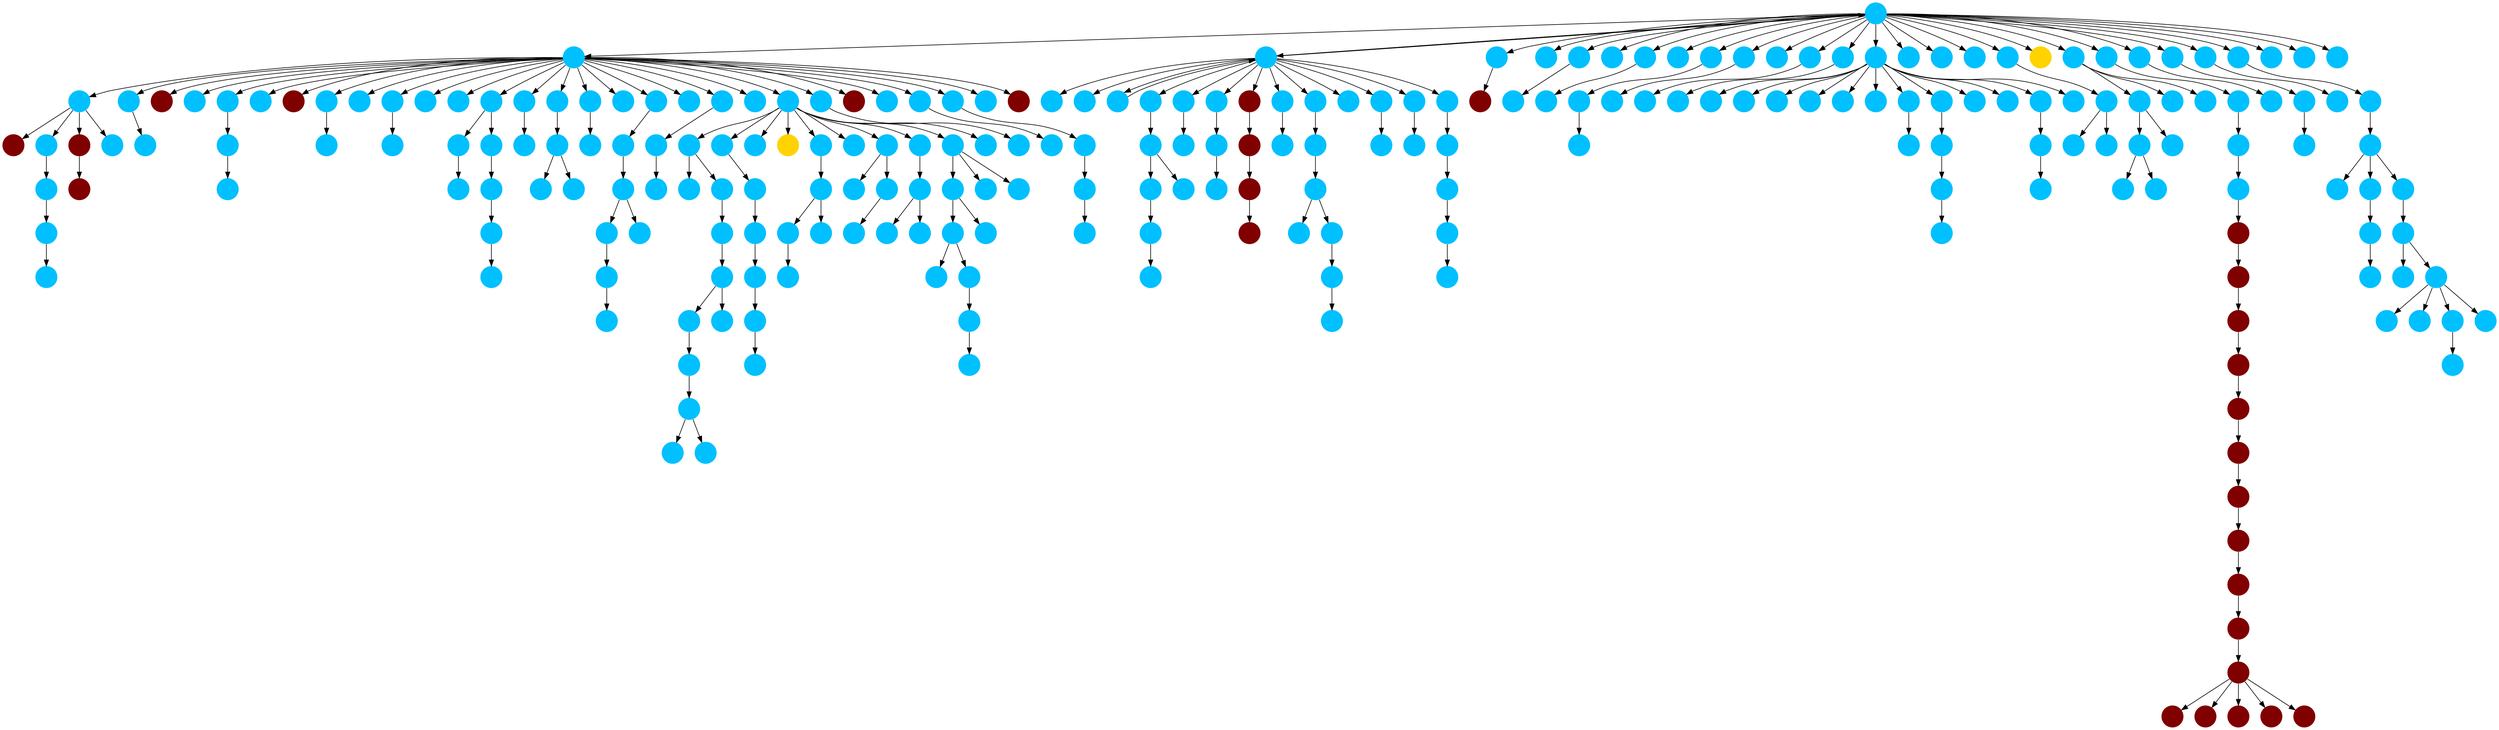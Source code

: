 digraph{
0 [tooltip = "H", penwidth = 0, style = filled, fillcolor = "#00c0ff", shape = circle, label = ""]
1 [tooltip = "H", penwidth = 0, style = filled, fillcolor = "#00c0ff", shape = circle, label = ""]
2 [tooltip = "H", penwidth = 0, style = filled, fillcolor = "#00c0ff", shape = circle, label = ""]
3 [tooltip = "H", penwidth = 0, style = filled, fillcolor = "#00c0ff", shape = circle, label = ""]
4 [tooltip = "H", penwidth = 0, style = filled, fillcolor = "#00c0ff", shape = circle, label = ""]
5 [tooltip = "H", penwidth = 0, style = filled, fillcolor = "#00c0ff", shape = circle, label = ""]
6 [tooltip = "H", penwidth = 0, style = filled, fillcolor = "#00c0ff", shape = circle, label = ""]
7 [tooltip = "H", penwidth = 0, style = filled, fillcolor = "#00c0ff", shape = circle, label = ""]
8 [tooltip = "Y", penwidth = 0, style = filled, fillcolor = "#800000", shape = circle, label = ""]
9 [tooltip = "H", penwidth = 0, style = filled, fillcolor = "#00c0ff", shape = circle, label = ""]
10 [tooltip = "H", penwidth = 0, style = filled, fillcolor = "#00c0ff", shape = circle, label = ""]
11 [tooltip = "H", penwidth = 0, style = filled, fillcolor = "#00c0ff", shape = circle, label = ""]
12 [tooltip = "H", penwidth = 0, style = filled, fillcolor = "#00c0ff", shape = circle, label = ""]
13 [tooltip = "H", penwidth = 0, style = filled, fillcolor = "#00c0ff", shape = circle, label = ""]
14 [tooltip = "H", penwidth = 0, style = filled, fillcolor = "#00c0ff", shape = circle, label = ""]
15 [tooltip = "H", penwidth = 0, style = filled, fillcolor = "#00c0ff", shape = circle, label = ""]
16 [tooltip = "H", penwidth = 0, style = filled, fillcolor = "#00c0ff", shape = circle, label = ""]
17 [tooltip = "Y", penwidth = 0, style = filled, fillcolor = "#800000", shape = circle, label = ""]
18 [tooltip = "H", penwidth = 0, style = filled, fillcolor = "#00c0ff", shape = circle, label = ""]
19 [tooltip = "H", penwidth = 0, style = filled, fillcolor = "#00c0ff", shape = circle, label = ""]
20 [tooltip = "H", penwidth = 0, style = filled, fillcolor = "#00c0ff", shape = circle, label = ""]
21 [tooltip = "H", penwidth = 0, style = filled, fillcolor = "#00c0ff", shape = circle, label = ""]
22 [tooltip = "H", penwidth = 0, style = filled, fillcolor = "#00c0ff", shape = circle, label = ""]
23 [tooltip = "H", penwidth = 0, style = filled, fillcolor = "#00c0ff", shape = circle, label = ""]
24 [tooltip = "H", penwidth = 0, style = filled, fillcolor = "#00c0ff", shape = circle, label = ""]
25 [tooltip = "H", penwidth = 0, style = filled, fillcolor = "#00c0ff", shape = circle, label = ""]
26 [tooltip = "H", penwidth = 0, style = filled, fillcolor = "#00c0ff", shape = circle, label = ""]
27 [tooltip = "H", penwidth = 0, style = filled, fillcolor = "#00c0ff", shape = circle, label = ""]
28 [tooltip = "H", penwidth = 0, style = filled, fillcolor = "#00c0ff", shape = circle, label = ""]
29 [tooltip = "H", penwidth = 0, style = filled, fillcolor = "#00c0ff", shape = circle, label = ""]
30 [tooltip = "H", penwidth = 0, style = filled, fillcolor = "#00c0ff", shape = circle, label = ""]
31 [tooltip = "H", penwidth = 0, style = filled, fillcolor = "#00c0ff", shape = circle, label = ""]
32 [tooltip = "H", penwidth = 0, style = filled, fillcolor = "#00c0ff", shape = circle, label = ""]
33 [tooltip = "H", penwidth = 0, style = filled, fillcolor = "#00c0ff", shape = circle, label = ""]
34 [tooltip = "H", penwidth = 0, style = filled, fillcolor = "#00c0ff", shape = circle, label = ""]
35 [tooltip = "H", penwidth = 0, style = filled, fillcolor = "#00c0ff", shape = circle, label = ""]
36 [tooltip = "H", penwidth = 0, style = filled, fillcolor = "#00c0ff", shape = circle, label = ""]
37 [tooltip = "H", penwidth = 0, style = filled, fillcolor = "#00c0ff", shape = circle, label = ""]
38 [tooltip = "H", penwidth = 0, style = filled, fillcolor = "#00c0ff", shape = circle, label = ""]
39 [tooltip = "H", penwidth = 0, style = filled, fillcolor = "#00c0ff", shape = circle, label = ""]
40 [tooltip = "Y", penwidth = 0, style = filled, fillcolor = "#800000", shape = circle, label = ""]
41 [tooltip = "H", penwidth = 0, style = filled, fillcolor = "#00c0ff", shape = circle, label = ""]
42 [tooltip = "H", penwidth = 0, style = filled, fillcolor = "#00c0ff", shape = circle, label = ""]
43 [tooltip = "H", penwidth = 0, style = filled, fillcolor = "#00c0ff", shape = circle, label = ""]
44 [tooltip = "H", penwidth = 0, style = filled, fillcolor = "#00c0ff", shape = circle, label = ""]
45 [tooltip = "H", penwidth = 0, style = filled, fillcolor = "#00c0ff", shape = circle, label = ""]
46 [tooltip = "H", penwidth = 0, style = filled, fillcolor = "#00c0ff", shape = circle, label = ""]
47 [tooltip = "H", penwidth = 0, style = filled, fillcolor = "#00c0ff", shape = circle, label = ""]
48 [tooltip = "H", penwidth = 0, style = filled, fillcolor = "#00c0ff", shape = circle, label = ""]
49 [tooltip = "H", penwidth = 0, style = filled, fillcolor = "#00c0ff", shape = circle, label = ""]
50 [tooltip = "H", penwidth = 0, style = filled, fillcolor = "#00c0ff", shape = circle, label = ""]
51 [tooltip = "H", penwidth = 0, style = filled, fillcolor = "#00c0ff", shape = circle, label = ""]
52 [tooltip = "H", penwidth = 0, style = filled, fillcolor = "#00c0ff", shape = circle, label = ""]
53 [tooltip = "Y", penwidth = 0, style = filled, fillcolor = "#800000", shape = circle, label = ""]
54 [tooltip = "Y", penwidth = 0, style = filled, fillcolor = "#800000", shape = circle, label = ""]
55 [tooltip = "H", penwidth = 0, style = filled, fillcolor = "#00c0ff", shape = circle, label = ""]
56 [tooltip = "H", penwidth = 0, style = filled, fillcolor = "#00c0ff", shape = circle, label = ""]
57 [tooltip = "H", penwidth = 0, style = filled, fillcolor = "#00c0ff", shape = circle, label = ""]
58 [tooltip = "H", penwidth = 0, style = filled, fillcolor = "#00c0ff", shape = circle, label = ""]
59 [tooltip = "H", penwidth = 0, style = filled, fillcolor = "#00c0ff", shape = circle, label = ""]
60 [tooltip = "Y", penwidth = 0, style = filled, fillcolor = "#800000", shape = circle, label = ""]
61 [tooltip = "H", penwidth = 0, style = filled, fillcolor = "#00c0ff", shape = circle, label = ""]
62 [tooltip = "H", penwidth = 0, style = filled, fillcolor = "#00c0ff", shape = circle, label = ""]
63 [tooltip = "H", penwidth = 0, style = filled, fillcolor = "#00c0ff", shape = circle, label = ""]
64 [tooltip = "H", penwidth = 0, style = filled, fillcolor = "#00c0ff", shape = circle, label = ""]
65 [tooltip = "H", penwidth = 0, style = filled, fillcolor = "#00c0ff", shape = circle, label = ""]
66 [tooltip = "H", penwidth = 0, style = filled, fillcolor = "#00c0ff", shape = circle, label = ""]
67 [tooltip = "H", penwidth = 0, style = filled, fillcolor = "#00c0ff", shape = circle, label = ""]
68 [tooltip = "H", penwidth = 0, style = filled, fillcolor = "#00c0ff", shape = circle, label = ""]
69 [tooltip = "H", penwidth = 0, style = filled, fillcolor = "#00c0ff", shape = circle, label = ""]
70 [tooltip = "H", penwidth = 0, style = filled, fillcolor = "#00c0ff", shape = circle, label = ""]
71 [tooltip = "H", penwidth = 0, style = filled, fillcolor = "#00c0ff", shape = circle, label = ""]
72 [tooltip = "H", penwidth = 0, style = filled, fillcolor = "#00c0ff", shape = circle, label = ""]
73 [tooltip = "H", penwidth = 0, style = filled, fillcolor = "#00c0ff", shape = circle, label = ""]
74 [tooltip = "H", penwidth = 0, style = filled, fillcolor = "#00c0ff", shape = circle, label = ""]
75 [tooltip = "H", penwidth = 0, style = filled, fillcolor = "#00c0ff", shape = circle, label = ""]
76 [tooltip = "H", penwidth = 0, style = filled, fillcolor = "#00c0ff", shape = circle, label = ""]
77 [tooltip = "H", penwidth = 0, style = filled, fillcolor = "#00c0ff", shape = circle, label = ""]
78 [tooltip = "H", penwidth = 0, style = filled, fillcolor = "#00c0ff", shape = circle, label = ""]
79 [tooltip = "H", penwidth = 0, style = filled, fillcolor = "#00c0ff", shape = circle, label = ""]
80 [tooltip = "H", penwidth = 0, style = filled, fillcolor = "#00c0ff", shape = circle, label = ""]
81 [tooltip = "H", penwidth = 0, style = filled, fillcolor = "#00c0ff", shape = circle, label = ""]
82 [tooltip = "H", penwidth = 0, style = filled, fillcolor = "#00c0ff", shape = circle, label = ""]
83 [tooltip = "H", penwidth = 0, style = filled, fillcolor = "#00c0ff", shape = circle, label = ""]
84 [tooltip = "Q", penwidth = 0, style = filled, fillcolor = "#ffd300", shape = circle, label = ""]
85 [tooltip = "Y", penwidth = 0, style = filled, fillcolor = "#800000", shape = circle, label = ""]
86 [tooltip = "H", penwidth = 0, style = filled, fillcolor = "#00c0ff", shape = circle, label = ""]
87 [tooltip = "H", penwidth = 0, style = filled, fillcolor = "#00c0ff", shape = circle, label = ""]
88 [tooltip = "H", penwidth = 0, style = filled, fillcolor = "#00c0ff", shape = circle, label = ""]
89 [tooltip = "H", penwidth = 0, style = filled, fillcolor = "#00c0ff", shape = circle, label = ""]
90 [tooltip = "H", penwidth = 0, style = filled, fillcolor = "#00c0ff", shape = circle, label = ""]
91 [tooltip = "H", penwidth = 0, style = filled, fillcolor = "#00c0ff", shape = circle, label = ""]
92 [tooltip = "H", penwidth = 0, style = filled, fillcolor = "#00c0ff", shape = circle, label = ""]
93 [tooltip = "H", penwidth = 0, style = filled, fillcolor = "#00c0ff", shape = circle, label = ""]
94 [tooltip = "H", penwidth = 0, style = filled, fillcolor = "#00c0ff", shape = circle, label = ""]
95 [tooltip = "H", penwidth = 0, style = filled, fillcolor = "#00c0ff", shape = circle, label = ""]
96 [tooltip = "H", penwidth = 0, style = filled, fillcolor = "#00c0ff", shape = circle, label = ""]
97 [tooltip = "H", penwidth = 0, style = filled, fillcolor = "#00c0ff", shape = circle, label = ""]
98 [tooltip = "H", penwidth = 0, style = filled, fillcolor = "#00c0ff", shape = circle, label = ""]
99 [tooltip = "H", penwidth = 0, style = filled, fillcolor = "#00c0ff", shape = circle, label = ""]
100 [tooltip = "H", penwidth = 0, style = filled, fillcolor = "#00c0ff", shape = circle, label = ""]
101 [tooltip = "H", penwidth = 0, style = filled, fillcolor = "#00c0ff", shape = circle, label = ""]
102 [tooltip = "H", penwidth = 0, style = filled, fillcolor = "#00c0ff", shape = circle, label = ""]
103 [tooltip = "H", penwidth = 0, style = filled, fillcolor = "#00c0ff", shape = circle, label = ""]
104 [tooltip = "H", penwidth = 0, style = filled, fillcolor = "#00c0ff", shape = circle, label = ""]
105 [tooltip = "H", penwidth = 0, style = filled, fillcolor = "#00c0ff", shape = circle, label = ""]
106 [tooltip = "H", penwidth = 0, style = filled, fillcolor = "#00c0ff", shape = circle, label = ""]
107 [tooltip = "H", penwidth = 0, style = filled, fillcolor = "#00c0ff", shape = circle, label = ""]
108 [tooltip = "H", penwidth = 0, style = filled, fillcolor = "#00c0ff", shape = circle, label = ""]
109 [tooltip = "H", penwidth = 0, style = filled, fillcolor = "#00c0ff", shape = circle, label = ""]
110 [tooltip = "H", penwidth = 0, style = filled, fillcolor = "#00c0ff", shape = circle, label = ""]
111 [tooltip = "H", penwidth = 0, style = filled, fillcolor = "#00c0ff", shape = circle, label = ""]
112 [tooltip = "H", penwidth = 0, style = filled, fillcolor = "#00c0ff", shape = circle, label = ""]
113 [tooltip = "Q", penwidth = 0, style = filled, fillcolor = "#ffd300", shape = circle, label = ""]
114 [tooltip = "H", penwidth = 0, style = filled, fillcolor = "#00c0ff", shape = circle, label = ""]
115 [tooltip = "H", penwidth = 0, style = filled, fillcolor = "#00c0ff", shape = circle, label = ""]
116 [tooltip = "H", penwidth = 0, style = filled, fillcolor = "#00c0ff", shape = circle, label = ""]
117 [tooltip = "H", penwidth = 0, style = filled, fillcolor = "#00c0ff", shape = circle, label = ""]
118 [tooltip = "H", penwidth = 0, style = filled, fillcolor = "#00c0ff", shape = circle, label = ""]
119 [tooltip = "H", penwidth = 0, style = filled, fillcolor = "#00c0ff", shape = circle, label = ""]
120 [tooltip = "H", penwidth = 0, style = filled, fillcolor = "#00c0ff", shape = circle, label = ""]
121 [tooltip = "H", penwidth = 0, style = filled, fillcolor = "#00c0ff", shape = circle, label = ""]
122 [tooltip = "H", penwidth = 0, style = filled, fillcolor = "#00c0ff", shape = circle, label = ""]
123 [tooltip = "H", penwidth = 0, style = filled, fillcolor = "#00c0ff", shape = circle, label = ""]
124 [tooltip = "H", penwidth = 0, style = filled, fillcolor = "#00c0ff", shape = circle, label = ""]
125 [tooltip = "H", penwidth = 0, style = filled, fillcolor = "#00c0ff", shape = circle, label = ""]
126 [tooltip = "H", penwidth = 0, style = filled, fillcolor = "#00c0ff", shape = circle, label = ""]
127 [tooltip = "Y", penwidth = 0, style = filled, fillcolor = "#800000", shape = circle, label = ""]
128 [tooltip = "H", penwidth = 0, style = filled, fillcolor = "#00c0ff", shape = circle, label = ""]
129 [tooltip = "Y", penwidth = 0, style = filled, fillcolor = "#800000", shape = circle, label = ""]
130 [tooltip = "H", penwidth = 0, style = filled, fillcolor = "#00c0ff", shape = circle, label = ""]
131 [tooltip = "H", penwidth = 0, style = filled, fillcolor = "#00c0ff", shape = circle, label = ""]
132 [tooltip = "H", penwidth = 0, style = filled, fillcolor = "#00c0ff", shape = circle, label = ""]
133 [tooltip = "H", penwidth = 0, style = filled, fillcolor = "#00c0ff", shape = circle, label = ""]
134 [tooltip = "H", penwidth = 0, style = filled, fillcolor = "#00c0ff", shape = circle, label = ""]
135 [tooltip = "H", penwidth = 0, style = filled, fillcolor = "#00c0ff", shape = circle, label = ""]
136 [tooltip = "H", penwidth = 0, style = filled, fillcolor = "#00c0ff", shape = circle, label = ""]
137 [tooltip = "H", penwidth = 0, style = filled, fillcolor = "#00c0ff", shape = circle, label = ""]
138 [tooltip = "H", penwidth = 0, style = filled, fillcolor = "#00c0ff", shape = circle, label = ""]
139 [tooltip = "Y", penwidth = 0, style = filled, fillcolor = "#800000", shape = circle, label = ""]
140 [tooltip = "H", penwidth = 0, style = filled, fillcolor = "#00c0ff", shape = circle, label = ""]
141 [tooltip = "H", penwidth = 0, style = filled, fillcolor = "#00c0ff", shape = circle, label = ""]
142 [tooltip = "H", penwidth = 0, style = filled, fillcolor = "#00c0ff", shape = circle, label = ""]
143 [tooltip = "H", penwidth = 0, style = filled, fillcolor = "#00c0ff", shape = circle, label = ""]
144 [tooltip = "H", penwidth = 0, style = filled, fillcolor = "#00c0ff", shape = circle, label = ""]
145 [tooltip = "H", penwidth = 0, style = filled, fillcolor = "#00c0ff", shape = circle, label = ""]
146 [tooltip = "H", penwidth = 0, style = filled, fillcolor = "#00c0ff", shape = circle, label = ""]
147 [tooltip = "H", penwidth = 0, style = filled, fillcolor = "#00c0ff", shape = circle, label = ""]
148 [tooltip = "H", penwidth = 0, style = filled, fillcolor = "#00c0ff", shape = circle, label = ""]
149 [tooltip = "H", penwidth = 0, style = filled, fillcolor = "#00c0ff", shape = circle, label = ""]
150 [tooltip = "H", penwidth = 0, style = filled, fillcolor = "#00c0ff", shape = circle, label = ""]
151 [tooltip = "H", penwidth = 0, style = filled, fillcolor = "#00c0ff", shape = circle, label = ""]
152 [tooltip = "H", penwidth = 0, style = filled, fillcolor = "#00c0ff", shape = circle, label = ""]
153 [tooltip = "H", penwidth = 0, style = filled, fillcolor = "#00c0ff", shape = circle, label = ""]
154 [tooltip = "H", penwidth = 0, style = filled, fillcolor = "#00c0ff", shape = circle, label = ""]
155 [tooltip = "H", penwidth = 0, style = filled, fillcolor = "#00c0ff", shape = circle, label = ""]
156 [tooltip = "H", penwidth = 0, style = filled, fillcolor = "#00c0ff", shape = circle, label = ""]
157 [tooltip = "H", penwidth = 0, style = filled, fillcolor = "#00c0ff", shape = circle, label = ""]
158 [tooltip = "H", penwidth = 0, style = filled, fillcolor = "#00c0ff", shape = circle, label = ""]
159 [tooltip = "Y", penwidth = 0, style = filled, fillcolor = "#800000", shape = circle, label = ""]
160 [tooltip = "Y", penwidth = 0, style = filled, fillcolor = "#800000", shape = circle, label = ""]
161 [tooltip = "Y", penwidth = 0, style = filled, fillcolor = "#800000", shape = circle, label = ""]
162 [tooltip = "Y", penwidth = 0, style = filled, fillcolor = "#800000", shape = circle, label = ""]
163 [tooltip = "Y", penwidth = 0, style = filled, fillcolor = "#800000", shape = circle, label = ""]
164 [tooltip = "H", penwidth = 0, style = filled, fillcolor = "#00c0ff", shape = circle, label = ""]
165 [tooltip = "H", penwidth = 0, style = filled, fillcolor = "#00c0ff", shape = circle, label = ""]
166 [tooltip = "H", penwidth = 0, style = filled, fillcolor = "#00c0ff", shape = circle, label = ""]
167 [tooltip = "Y", penwidth = 0, style = filled, fillcolor = "#800000", shape = circle, label = ""]
168 [tooltip = "H", penwidth = 0, style = filled, fillcolor = "#00c0ff", shape = circle, label = ""]
169 [tooltip = "H", penwidth = 0, style = filled, fillcolor = "#00c0ff", shape = circle, label = ""]
170 [tooltip = "H", penwidth = 0, style = filled, fillcolor = "#00c0ff", shape = circle, label = ""]
171 [tooltip = "H", penwidth = 0, style = filled, fillcolor = "#00c0ff", shape = circle, label = ""]
172 [tooltip = "H", penwidth = 0, style = filled, fillcolor = "#00c0ff", shape = circle, label = ""]
173 [tooltip = "H", penwidth = 0, style = filled, fillcolor = "#00c0ff", shape = circle, label = ""]
174 [tooltip = "H", penwidth = 0, style = filled, fillcolor = "#00c0ff", shape = circle, label = ""]
175 [tooltip = "H", penwidth = 0, style = filled, fillcolor = "#00c0ff", shape = circle, label = ""]
176 [tooltip = "H", penwidth = 0, style = filled, fillcolor = "#00c0ff", shape = circle, label = ""]
177 [tooltip = "H", penwidth = 0, style = filled, fillcolor = "#00c0ff", shape = circle, label = ""]
178 [tooltip = "H", penwidth = 0, style = filled, fillcolor = "#00c0ff", shape = circle, label = ""]
179 [tooltip = "H", penwidth = 0, style = filled, fillcolor = "#00c0ff", shape = circle, label = ""]
180 [tooltip = "Y", penwidth = 0, style = filled, fillcolor = "#800000", shape = circle, label = ""]
181 [tooltip = "H", penwidth = 0, style = filled, fillcolor = "#00c0ff", shape = circle, label = ""]
182 [tooltip = "H", penwidth = 0, style = filled, fillcolor = "#00c0ff", shape = circle, label = ""]
183 [tooltip = "H", penwidth = 0, style = filled, fillcolor = "#00c0ff", shape = circle, label = ""]
184 [tooltip = "H", penwidth = 0, style = filled, fillcolor = "#00c0ff", shape = circle, label = ""]
185 [tooltip = "H", penwidth = 0, style = filled, fillcolor = "#00c0ff", shape = circle, label = ""]
186 [tooltip = "Y", penwidth = 0, style = filled, fillcolor = "#800000", shape = circle, label = ""]
187 [tooltip = "Y", penwidth = 0, style = filled, fillcolor = "#800000", shape = circle, label = ""]
188 [tooltip = "H", penwidth = 0, style = filled, fillcolor = "#00c0ff", shape = circle, label = ""]
189 [tooltip = "H", penwidth = 0, style = filled, fillcolor = "#00c0ff", shape = circle, label = ""]
190 [tooltip = "H", penwidth = 0, style = filled, fillcolor = "#00c0ff", shape = circle, label = ""]
191 [tooltip = "H", penwidth = 0, style = filled, fillcolor = "#00c0ff", shape = circle, label = ""]
192 [tooltip = "H", penwidth = 0, style = filled, fillcolor = "#00c0ff", shape = circle, label = ""]
193 [tooltip = "H", penwidth = 0, style = filled, fillcolor = "#00c0ff", shape = circle, label = ""]
194 [tooltip = "H", penwidth = 0, style = filled, fillcolor = "#00c0ff", shape = circle, label = ""]
195 [tooltip = "H", penwidth = 0, style = filled, fillcolor = "#00c0ff", shape = circle, label = ""]
196 [tooltip = "H", penwidth = 0, style = filled, fillcolor = "#00c0ff", shape = circle, label = ""]
197 [tooltip = "H", penwidth = 0, style = filled, fillcolor = "#00c0ff", shape = circle, label = ""]
198 [tooltip = "H", penwidth = 0, style = filled, fillcolor = "#00c0ff", shape = circle, label = ""]
199 [tooltip = "H", penwidth = 0, style = filled, fillcolor = "#00c0ff", shape = circle, label = ""]
200 [tooltip = "H", penwidth = 0, style = filled, fillcolor = "#00c0ff", shape = circle, label = ""]
201 [tooltip = "H", penwidth = 0, style = filled, fillcolor = "#00c0ff", shape = circle, label = ""]
202 [tooltip = "Y", penwidth = 0, style = filled, fillcolor = "#800000", shape = circle, label = ""]
203 [tooltip = "Y", penwidth = 0, style = filled, fillcolor = "#800000", shape = circle, label = ""]
204 [tooltip = "H", penwidth = 0, style = filled, fillcolor = "#00c0ff", shape = circle, label = ""]
205 [tooltip = "H", penwidth = 0, style = filled, fillcolor = "#00c0ff", shape = circle, label = ""]
206 [tooltip = "H", penwidth = 0, style = filled, fillcolor = "#00c0ff", shape = circle, label = ""]
207 [tooltip = "H", penwidth = 0, style = filled, fillcolor = "#00c0ff", shape = circle, label = ""]
208 [tooltip = "H", penwidth = 0, style = filled, fillcolor = "#00c0ff", shape = circle, label = ""]
209 [tooltip = "H", penwidth = 0, style = filled, fillcolor = "#00c0ff", shape = circle, label = ""]
210 [tooltip = "H", penwidth = 0, style = filled, fillcolor = "#00c0ff", shape = circle, label = ""]
211 [tooltip = "H", penwidth = 0, style = filled, fillcolor = "#00c0ff", shape = circle, label = ""]
212 [tooltip = "H", penwidth = 0, style = filled, fillcolor = "#00c0ff", shape = circle, label = ""]
213 [tooltip = "H", penwidth = 0, style = filled, fillcolor = "#00c0ff", shape = circle, label = ""]
214 [tooltip = "H", penwidth = 0, style = filled, fillcolor = "#00c0ff", shape = circle, label = ""]
215 [tooltip = "H", penwidth = 0, style = filled, fillcolor = "#00c0ff", shape = circle, label = ""]
216 [tooltip = "H", penwidth = 0, style = filled, fillcolor = "#00c0ff", shape = circle, label = ""]
217 [tooltip = "H", penwidth = 0, style = filled, fillcolor = "#00c0ff", shape = circle, label = ""]
218 [tooltip = "H", penwidth = 0, style = filled, fillcolor = "#00c0ff", shape = circle, label = ""]
219 [tooltip = "H", penwidth = 0, style = filled, fillcolor = "#00c0ff", shape = circle, label = ""]
220 [tooltip = "H", penwidth = 0, style = filled, fillcolor = "#00c0ff", shape = circle, label = ""]
221 [tooltip = "Y", penwidth = 0, style = filled, fillcolor = "#800000", shape = circle, label = ""]
222 [tooltip = "H", penwidth = 0, style = filled, fillcolor = "#00c0ff", shape = circle, label = ""]
223 [tooltip = "H", penwidth = 0, style = filled, fillcolor = "#00c0ff", shape = circle, label = ""]
224 [tooltip = "H", penwidth = 0, style = filled, fillcolor = "#00c0ff", shape = circle, label = ""]
225 [tooltip = "H", penwidth = 0, style = filled, fillcolor = "#00c0ff", shape = circle, label = ""]
226 [tooltip = "H", penwidth = 0, style = filled, fillcolor = "#00c0ff", shape = circle, label = ""]
227 [tooltip = "Y", penwidth = 0, style = filled, fillcolor = "#800000", shape = circle, label = ""]
228 [tooltip = "H", penwidth = 0, style = filled, fillcolor = "#00c0ff", shape = circle, label = ""]
229 [tooltip = "H", penwidth = 0, style = filled, fillcolor = "#00c0ff", shape = circle, label = ""]
230 [tooltip = "H", penwidth = 0, style = filled, fillcolor = "#00c0ff", shape = circle, label = ""]
231 [tooltip = "Y", penwidth = 0, style = filled, fillcolor = "#800000", shape = circle, label = ""]
232 [tooltip = "H", penwidth = 0, style = filled, fillcolor = "#00c0ff", shape = circle, label = ""]
233 [tooltip = "H", penwidth = 0, style = filled, fillcolor = "#00c0ff", shape = circle, label = ""]
234 [tooltip = "H", penwidth = 0, style = filled, fillcolor = "#00c0ff", shape = circle, label = ""]
235 [tooltip = "H", penwidth = 0, style = filled, fillcolor = "#00c0ff", shape = circle, label = ""]
236 [tooltip = "H", penwidth = 0, style = filled, fillcolor = "#00c0ff", shape = circle, label = ""]
237 [tooltip = "H", penwidth = 0, style = filled, fillcolor = "#00c0ff", shape = circle, label = ""]
238 [tooltip = "Y", penwidth = 0, style = filled, fillcolor = "#800000", shape = circle, label = ""]
239 [tooltip = "H", penwidth = 0, style = filled, fillcolor = "#00c0ff", shape = circle, label = ""]
240 [tooltip = "H", penwidth = 0, style = filled, fillcolor = "#00c0ff", shape = circle, label = ""]
241 [tooltip = "H", penwidth = 0, style = filled, fillcolor = "#00c0ff", shape = circle, label = ""]
242 [tooltip = "H", penwidth = 0, style = filled, fillcolor = "#00c0ff", shape = circle, label = ""]
243 [tooltip = "H", penwidth = 0, style = filled, fillcolor = "#00c0ff", shape = circle, label = ""]
244 [tooltip = "H", penwidth = 0, style = filled, fillcolor = "#00c0ff", shape = circle, label = ""]
245 [tooltip = "H", penwidth = 0, style = filled, fillcolor = "#00c0ff", shape = circle, label = ""]
246 [tooltip = "H", penwidth = 0, style = filled, fillcolor = "#00c0ff", shape = circle, label = ""]
247 [tooltip = "Y", penwidth = 0, style = filled, fillcolor = "#800000", shape = circle, label = ""]
248 [tooltip = "Y", penwidth = 0, style = filled, fillcolor = "#800000", shape = circle, label = ""]
249 [tooltip = "Y", penwidth = 0, style = filled, fillcolor = "#800000", shape = circle, label = ""]
0 -> 86
0 -> 41
3 -> 35
118 -> 214
156 -> 157
54 -> 127
69 -> 77
4 -> 173
115 -> 111
0 -> 10
4 -> 184
172 -> 33
144 -> 142
160 -> 163
12 -> 227
3 -> 69
144 -> 145
180 -> 186
3 -> 45
51 -> 112
3 -> 121
104 -> 106
118 -> 110
118 -> 211
211 -> 195
97 -> 93
107 -> 114
241 -> 89
103 -> 99
161 -> 248
156 -> 155
109 -> 120
0 -> 118
118 -> 113
149 -> 235
41 -> 5
219 -> 208
163 -> 159
1 -> 40
199 -> 197
3 -> 125
13 -> 61
136 -> 135
153 -> 239
0 -> 30
0 -> 67
243 -> 244
4 -> 62
1 -> 194
129 -> 53
3 -> 12
69 -> 80
0 -> 17
181 -> 182
3 -> 74
48 -> 232
3 -> 26
163 -> 203
67 -> 68
35 -> 92
184 -> 183
208 -> 207
165 -> 226
121 -> 220
136 -> 132
69 -> 73
239 -> 246
69 -> 223
150 -> 151
4 -> 51
1 -> 85
197 -> 198
20 -> 32
107 -> 124
9 -> 55
3 -> 28
0 -> 36
47 -> 174
98 -> 103
4 -> 42
211 -> 210
30 -> 18
0 -> 21
65 -> 133
236 -> 237
69 -> 76
226 -> 148
117 -> 109
133 -> 136
121 -> 116
102 -> 123
104 -> 189
99 -> 101
56 -> 181
118 -> 117
1 -> 63
0 -> 65
0 -> 212
195 -> 153
207 -> 206
221 -> 160
144 -> 141
61 -> 31
102 -> 236
3 -> 213
69 -> 79
118 -> 199
0 -> 8
4 -> 64
69 -> 164
57 -> 11
218 -> 219
164 -> 243
0 -> 46
217 -> 216
166 -> 170
3 -> 84
26 -> 34
69 -> 201
46 -> 20
127 -> 129
80 -> 70
163 -> 249
248 -> 221
3 -> 0
222 -> 215
163 -> 202
232 -> 224
4 -> 27
3 -> 49
0 -> 43
4 -> 217
105 -> 100
118 -> 102
119 -> 108
118 -> 156
97 -> 96
6 -> 90
192 -> 131
230 -> 229
42 -> 2
224 -> 225
3 -> 72
4 -> 60
2 -> 19
69 -> 176
0 -> 15
87 -> 88
93 -> 95
246 -> 82
0 -> 50
3 -> 81
128 -> 44
153 -> 154
0 -> 139
0 -> 37
165 -> 168
244 -> 200
3 -> 16
0 -> 190
68 -> 175
132 -> 138
138 -> 134
4 -> 38
188 -> 240
157 -> 158
62 -> 137
162 -> 161
109 -> 119
3 -> 178
3 -> 57
16 -> 52
3 -> 71
144 -> 147
171 -> 172
167 -> 162
145 -> 146
87 -> 83
240 -> 165
3 -> 171
69 -> 78
0 -> 6
126 -> 177
3 -> 233
3 -> 188
2 -> 25
0 -> 126
53 -> 167
195 -> 196
148 -> 144
237 -> 104
0 -> 47
165 -> 169
64 -> 205
118 -> 122
100 -> 98
242 -> 241
3 -> 149
5 -> 185
118 -> 105
60 -> 180
85 -> 238
192 -> 191
4 -> 56
245 -> 230
223 -> 222
190 -> 242
3 -> 228
3 -> 14
20 -> 22
3 -> 24
186 -> 187
211 -> 209
69 -> 75
0 -> 231
4 -> 218
4 -> 23
45 -> 39
125 -> 130
43 -> 59
92 -> 91
81 -> 87
0 -> 1
3 -> 58
0 -> 29
0 -> 66
0 -> 150
69 -> 234
4 -> 3
93 -> 94
163 -> 247
0 -> 140
41 -> 48
178 -> 179
121 -> 97
58 -> 7
3 -> 4
193 -> 192
63 -> 245
169 -> 166
44 -> 54
124 -> 115
205 -> 107
38 -> 4
19 -> 9
0 -> 13
130 -> 128
106 -> 193
148 -> 143
197 -> 204
21 -> 152
}